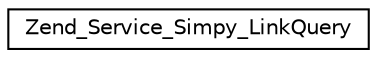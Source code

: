 digraph G
{
  edge [fontname="Helvetica",fontsize="10",labelfontname="Helvetica",labelfontsize="10"];
  node [fontname="Helvetica",fontsize="10",shape=record];
  rankdir="LR";
  Node1 [label="Zend_Service_Simpy_LinkQuery",height=0.2,width=0.4,color="black", fillcolor="white", style="filled",URL="$class_zend___service___simpy___link_query.html"];
}
